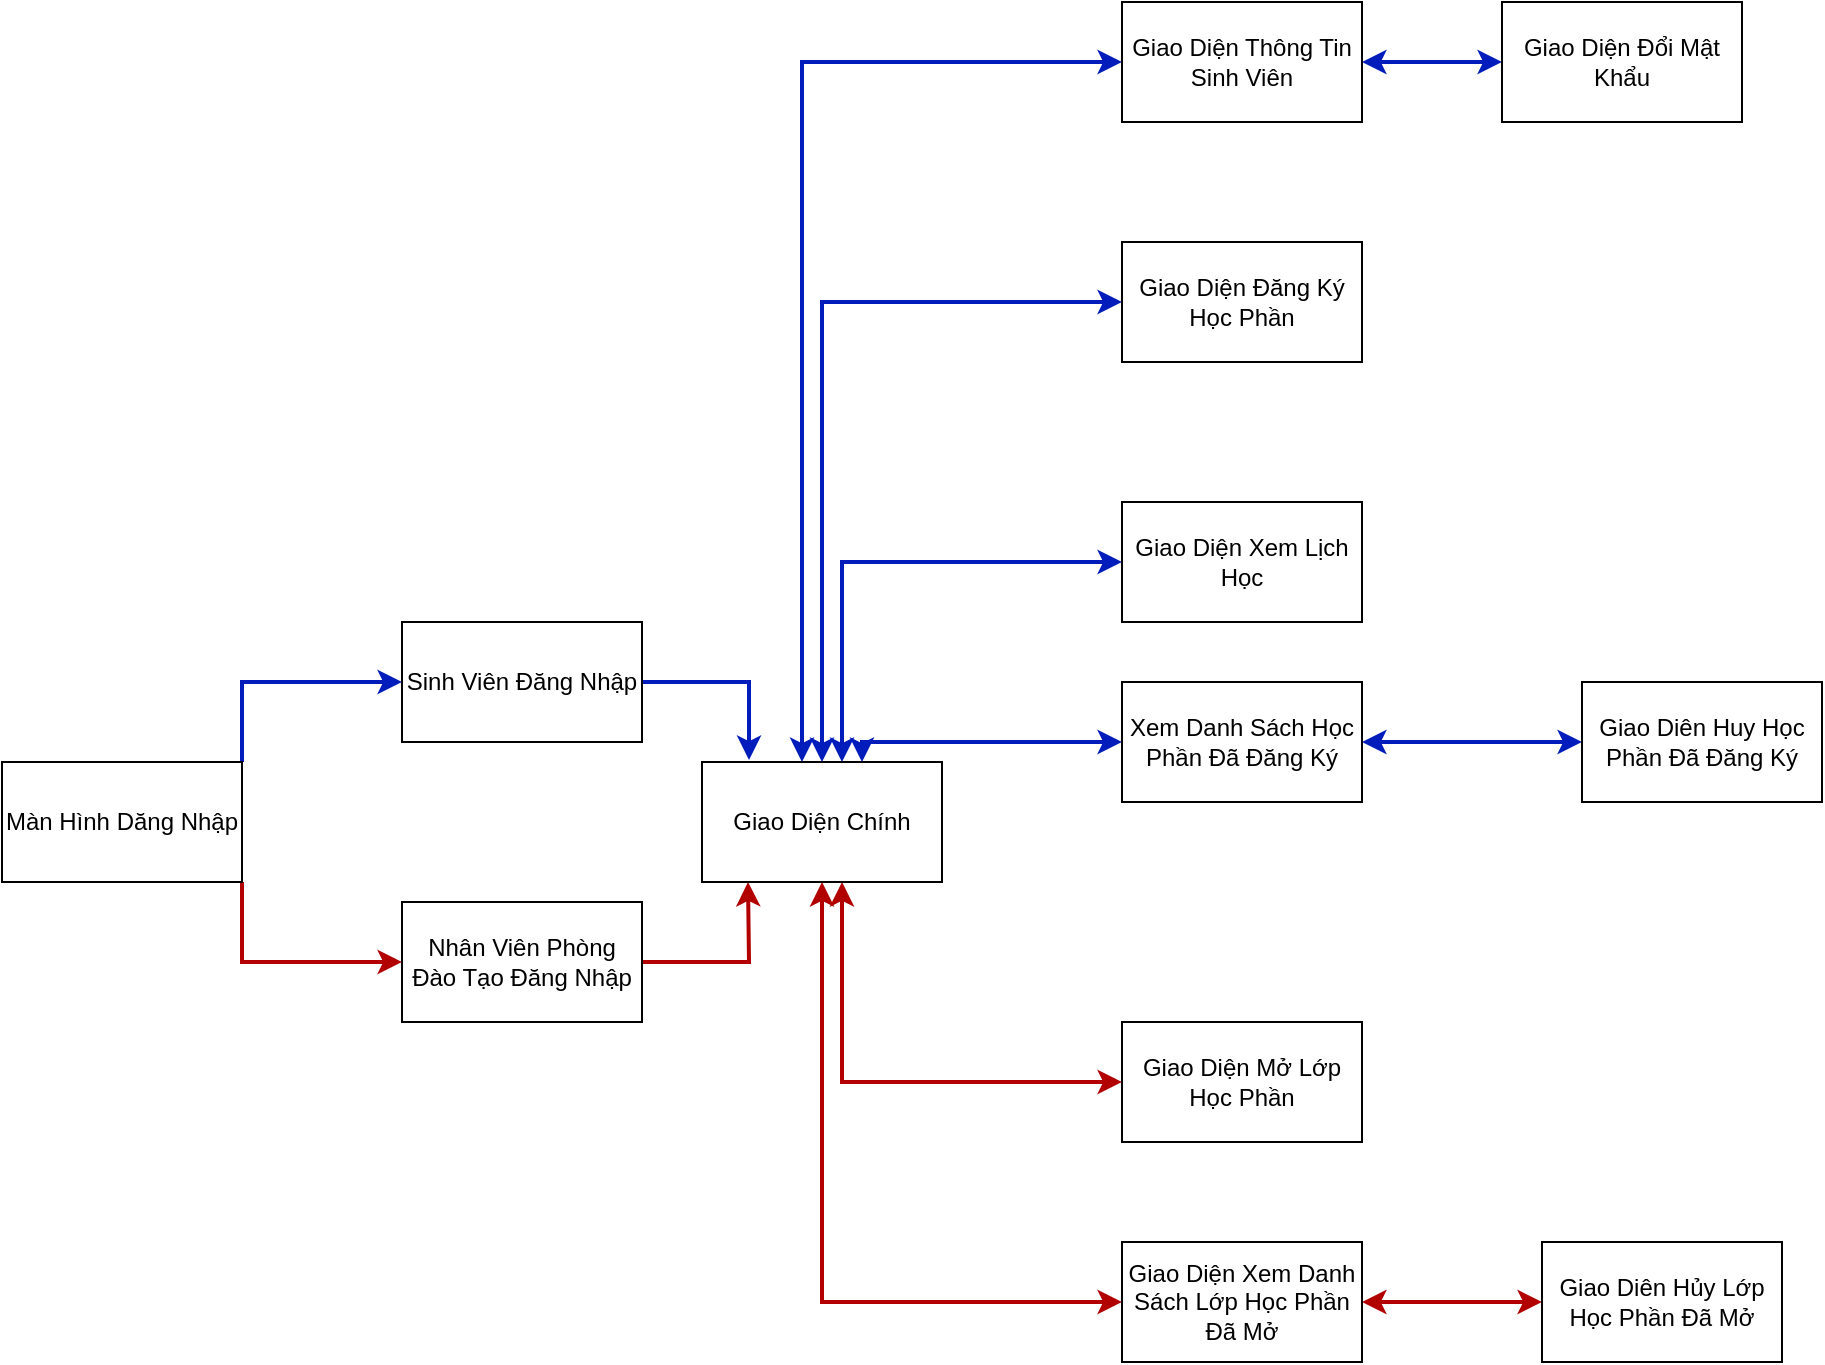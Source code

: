 <mxfile version="13.8.6" type="device"><diagram id="2ZWYOYAYeg3hnEQlFXXt" name="Page-1"><mxGraphModel dx="1052" dy="10637" grid="1" gridSize="10" guides="1" tooltips="1" connect="1" arrows="1" fold="1" page="1" pageScale="1" pageWidth="2000" pageHeight="10000" math="0" shadow="0"><root><mxCell id="0"/><mxCell id="1" parent="0"/><mxCell id="F-YhwOgcZmdNVDwmPReB-6" style="edgeStyle=orthogonalEdgeStyle;rounded=0;orthogonalLoop=1;jettySize=auto;html=1;entryX=0;entryY=0.5;entryDx=0;entryDy=0;fillColor=#0050ef;strokeColor=#001DBC;strokeWidth=2;" parent="1" source="F-YhwOgcZmdNVDwmPReB-1" target="F-YhwOgcZmdNVDwmPReB-2" edge="1"><mxGeometry relative="1" as="geometry"><Array as="points"><mxPoint x="160" y="250"/></Array></mxGeometry></mxCell><mxCell id="F-YhwOgcZmdNVDwmPReB-7" style="edgeStyle=orthogonalEdgeStyle;rounded=0;orthogonalLoop=1;jettySize=auto;html=1;entryX=0;entryY=0.5;entryDx=0;entryDy=0;fillColor=#e51400;strokeColor=#B20000;strokeWidth=2;" parent="1" source="F-YhwOgcZmdNVDwmPReB-1" target="F-YhwOgcZmdNVDwmPReB-3" edge="1"><mxGeometry relative="1" as="geometry"><Array as="points"><mxPoint x="160" y="390"/></Array></mxGeometry></mxCell><mxCell id="F-YhwOgcZmdNVDwmPReB-1" value="Màn Hình Dăng Nhập" style="rounded=0;whiteSpace=wrap;html=1;" parent="1" vertex="1"><mxGeometry x="40" y="290" width="120" height="60" as="geometry"/></mxCell><mxCell id="F-YhwOgcZmdNVDwmPReB-8" style="edgeStyle=orthogonalEdgeStyle;rounded=0;orthogonalLoop=1;jettySize=auto;html=1;entryX=0.196;entryY=-0.017;entryDx=0;entryDy=0;entryPerimeter=0;strokeWidth=2;fillColor=#0050ef;strokeColor=#001DBC;" parent="1" source="F-YhwOgcZmdNVDwmPReB-2" target="F-YhwOgcZmdNVDwmPReB-4" edge="1"><mxGeometry relative="1" as="geometry"/></mxCell><mxCell id="F-YhwOgcZmdNVDwmPReB-2" value="Sinh Viên Đăng Nhập" style="rounded=0;whiteSpace=wrap;html=1;" parent="1" vertex="1"><mxGeometry x="240" y="220" width="120" height="60" as="geometry"/></mxCell><mxCell id="F-YhwOgcZmdNVDwmPReB-20" style="edgeStyle=orthogonalEdgeStyle;rounded=0;orthogonalLoop=1;jettySize=auto;html=1;strokeWidth=2;fillColor=#e51400;strokeColor=#B20000;" parent="1" source="F-YhwOgcZmdNVDwmPReB-3" edge="1"><mxGeometry relative="1" as="geometry"><mxPoint x="413" y="350" as="targetPoint"/></mxGeometry></mxCell><mxCell id="F-YhwOgcZmdNVDwmPReB-3" value="Nhân Viên Phòng Đào Tạo Đăng Nhập" style="rounded=0;whiteSpace=wrap;html=1;" parent="1" vertex="1"><mxGeometry x="240" y="360" width="120" height="60" as="geometry"/></mxCell><mxCell id="F-YhwOgcZmdNVDwmPReB-21" style="edgeStyle=orthogonalEdgeStyle;rounded=0;orthogonalLoop=1;jettySize=auto;html=1;entryX=0;entryY=0.5;entryDx=0;entryDy=0;strokeWidth=2;fillColor=#0050ef;strokeColor=#001DBC;startArrow=classic;startFill=1;" parent="1" source="F-YhwOgcZmdNVDwmPReB-4" target="F-YhwOgcZmdNVDwmPReB-14" edge="1"><mxGeometry relative="1" as="geometry"><Array as="points"><mxPoint x="470" y="280"/></Array></mxGeometry></mxCell><mxCell id="F-YhwOgcZmdNVDwmPReB-22" style="edgeStyle=orthogonalEdgeStyle;rounded=0;orthogonalLoop=1;jettySize=auto;html=1;entryX=0;entryY=0.5;entryDx=0;entryDy=0;strokeWidth=2;fillColor=#0050ef;strokeColor=#001DBC;startArrow=classic;startFill=1;" parent="1" source="F-YhwOgcZmdNVDwmPReB-4" target="F-YhwOgcZmdNVDwmPReB-13" edge="1"><mxGeometry relative="1" as="geometry"><Array as="points"><mxPoint x="460" y="190"/></Array></mxGeometry></mxCell><mxCell id="F-YhwOgcZmdNVDwmPReB-24" style="edgeStyle=orthogonalEdgeStyle;rounded=0;orthogonalLoop=1;jettySize=auto;html=1;entryX=0;entryY=0.5;entryDx=0;entryDy=0;strokeWidth=2;fillColor=#0050ef;strokeColor=#001DBC;startArrow=classic;startFill=1;" parent="1" source="F-YhwOgcZmdNVDwmPReB-4" target="F-YhwOgcZmdNVDwmPReB-9" edge="1"><mxGeometry relative="1" as="geometry"><Array as="points"><mxPoint x="440" y="-60"/></Array></mxGeometry></mxCell><mxCell id="F-YhwOgcZmdNVDwmPReB-26" style="edgeStyle=orthogonalEdgeStyle;rounded=0;orthogonalLoop=1;jettySize=auto;html=1;entryX=0;entryY=0.5;entryDx=0;entryDy=0;startArrow=classic;startFill=1;strokeWidth=2;fillColor=#e51400;strokeColor=#B20000;" parent="1" source="F-YhwOgcZmdNVDwmPReB-4" target="F-YhwOgcZmdNVDwmPReB-16" edge="1"><mxGeometry relative="1" as="geometry"><Array as="points"><mxPoint x="460" y="450"/></Array></mxGeometry></mxCell><mxCell id="F-YhwOgcZmdNVDwmPReB-27" style="edgeStyle=orthogonalEdgeStyle;rounded=0;orthogonalLoop=1;jettySize=auto;html=1;entryX=0;entryY=0.5;entryDx=0;entryDy=0;startArrow=classic;startFill=1;strokeWidth=2;fillColor=#e51400;strokeColor=#B20000;" parent="1" source="F-YhwOgcZmdNVDwmPReB-4" target="F-YhwOgcZmdNVDwmPReB-17" edge="1"><mxGeometry relative="1" as="geometry"><Array as="points"><mxPoint x="450" y="560"/></Array></mxGeometry></mxCell><mxCell id="1EdCTYkn6ViVRi0Q-561-1" style="edgeStyle=orthogonalEdgeStyle;rounded=0;orthogonalLoop=1;jettySize=auto;html=1;entryX=0;entryY=0.5;entryDx=0;entryDy=0;strokeWidth=2;fillColor=#0050ef;strokeColor=#001DBC;startArrow=classic;startFill=1;exitX=0.5;exitY=0;exitDx=0;exitDy=0;" edge="1" parent="1" source="F-YhwOgcZmdNVDwmPReB-4" target="F-YhwOgcZmdNVDwmPReB-12"><mxGeometry relative="1" as="geometry"><mxPoint x="450" y="240" as="sourcePoint"/><Array as="points"><mxPoint x="450" y="60"/></Array></mxGeometry></mxCell><mxCell id="F-YhwOgcZmdNVDwmPReB-4" value="Giao Diện Chính" style="rounded=0;whiteSpace=wrap;html=1;" parent="1" vertex="1"><mxGeometry x="390" y="290" width="120" height="60" as="geometry"/></mxCell><mxCell id="F-YhwOgcZmdNVDwmPReB-28" style="edgeStyle=orthogonalEdgeStyle;rounded=0;orthogonalLoop=1;jettySize=auto;html=1;entryX=0;entryY=0.5;entryDx=0;entryDy=0;startArrow=classic;startFill=1;strokeWidth=2;fillColor=#0050ef;strokeColor=#001DBC;" parent="1" source="F-YhwOgcZmdNVDwmPReB-9" target="F-YhwOgcZmdNVDwmPReB-11" edge="1"><mxGeometry relative="1" as="geometry"/></mxCell><mxCell id="F-YhwOgcZmdNVDwmPReB-9" value="Giao Diện Thông Tin Sinh Viên" style="rounded=0;whiteSpace=wrap;html=1;" parent="1" vertex="1"><mxGeometry x="600" y="-90" width="120" height="60" as="geometry"/></mxCell><mxCell id="F-YhwOgcZmdNVDwmPReB-11" value="Giao Diện Đổi Mật Khẩu" style="rounded=0;whiteSpace=wrap;html=1;" parent="1" vertex="1"><mxGeometry x="790" y="-90" width="120" height="60" as="geometry"/></mxCell><mxCell id="F-YhwOgcZmdNVDwmPReB-12" value="Giao Diện Đăng Ký Học Phần" style="rounded=0;whiteSpace=wrap;html=1;" parent="1" vertex="1"><mxGeometry x="600" y="30" width="120" height="60" as="geometry"/></mxCell><mxCell id="F-YhwOgcZmdNVDwmPReB-13" value="Giao Diện Xem Lịch Học" style="rounded=0;whiteSpace=wrap;html=1;" parent="1" vertex="1"><mxGeometry x="600" y="160" width="120" height="60" as="geometry"/></mxCell><mxCell id="F-YhwOgcZmdNVDwmPReB-29" style="edgeStyle=orthogonalEdgeStyle;rounded=0;orthogonalLoop=1;jettySize=auto;html=1;entryX=0;entryY=0.5;entryDx=0;entryDy=0;startArrow=classic;startFill=1;strokeWidth=2;fillColor=#0050ef;strokeColor=#001DBC;" parent="1" source="F-YhwOgcZmdNVDwmPReB-14" target="F-YhwOgcZmdNVDwmPReB-18" edge="1"><mxGeometry relative="1" as="geometry"/></mxCell><mxCell id="F-YhwOgcZmdNVDwmPReB-14" value="Xem Danh Sách Học Phần Đã Đăng Ký" style="rounded=0;whiteSpace=wrap;html=1;" parent="1" vertex="1"><mxGeometry x="600" y="250" width="120" height="60" as="geometry"/></mxCell><mxCell id="F-YhwOgcZmdNVDwmPReB-16" value="Giao Diện Mở Lớp Học Phần" style="rounded=0;whiteSpace=wrap;html=1;" parent="1" vertex="1"><mxGeometry x="600" y="420" width="120" height="60" as="geometry"/></mxCell><mxCell id="F-YhwOgcZmdNVDwmPReB-30" style="edgeStyle=orthogonalEdgeStyle;rounded=0;orthogonalLoop=1;jettySize=auto;html=1;startArrow=classic;startFill=1;strokeWidth=2;fillColor=#e51400;strokeColor=#B20000;" parent="1" source="F-YhwOgcZmdNVDwmPReB-17" target="F-YhwOgcZmdNVDwmPReB-19" edge="1"><mxGeometry relative="1" as="geometry"/></mxCell><mxCell id="F-YhwOgcZmdNVDwmPReB-17" value="Giao Diện Xem Danh Sách Lớp Học Phần Đã Mở" style="rounded=0;whiteSpace=wrap;html=1;" parent="1" vertex="1"><mxGeometry x="600" y="530" width="120" height="60" as="geometry"/></mxCell><mxCell id="F-YhwOgcZmdNVDwmPReB-18" value="Giao Diên Huy Học Phần Đã Đăng Ký" style="rounded=0;whiteSpace=wrap;html=1;" parent="1" vertex="1"><mxGeometry x="830" y="250" width="120" height="60" as="geometry"/></mxCell><mxCell id="F-YhwOgcZmdNVDwmPReB-19" value="Giao Diên Hủy Lớp Học Phần Đã Mở" style="rounded=0;whiteSpace=wrap;html=1;" parent="1" vertex="1"><mxGeometry x="810" y="530" width="120" height="60" as="geometry"/></mxCell></root></mxGraphModel></diagram></mxfile>